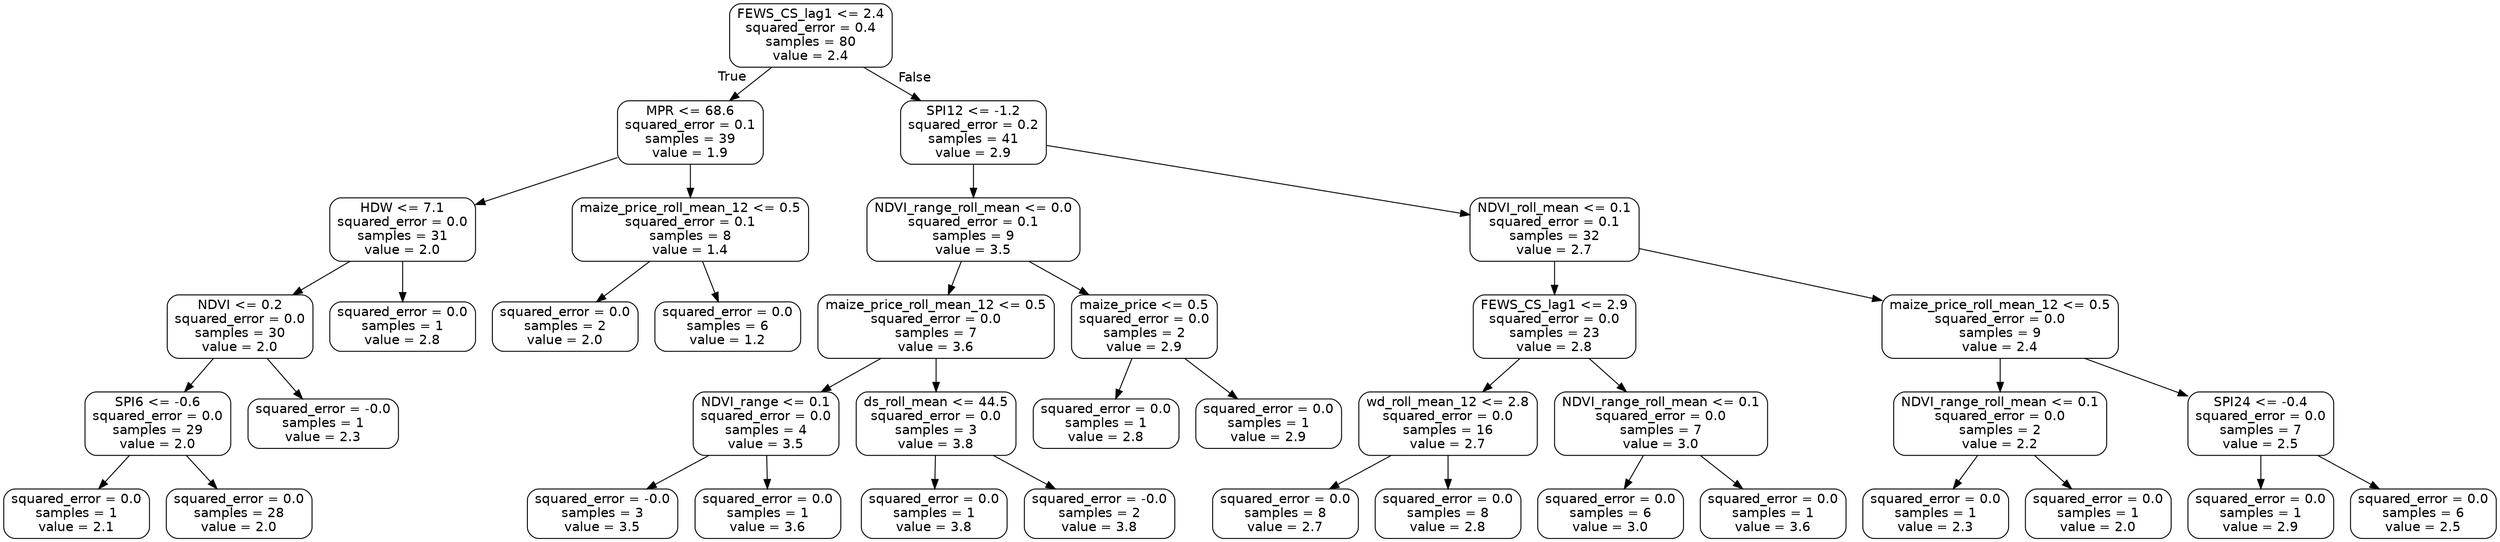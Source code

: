 digraph Tree {
node [shape=box, style="rounded", color="black", fontname="helvetica"] ;
edge [fontname="helvetica"] ;
0 [label="FEWS_CS_lag1 <= 2.4\nsquared_error = 0.4\nsamples = 80\nvalue = 2.4"] ;
1 [label="MPR <= 68.6\nsquared_error = 0.1\nsamples = 39\nvalue = 1.9"] ;
0 -> 1 [labeldistance=2.5, labelangle=45, headlabel="True"] ;
2 [label="HDW <= 7.1\nsquared_error = 0.0\nsamples = 31\nvalue = 2.0"] ;
1 -> 2 ;
3 [label="NDVI <= 0.2\nsquared_error = 0.0\nsamples = 30\nvalue = 2.0"] ;
2 -> 3 ;
4 [label="SPI6 <= -0.6\nsquared_error = 0.0\nsamples = 29\nvalue = 2.0"] ;
3 -> 4 ;
5 [label="squared_error = 0.0\nsamples = 1\nvalue = 2.1"] ;
4 -> 5 ;
6 [label="squared_error = 0.0\nsamples = 28\nvalue = 2.0"] ;
4 -> 6 ;
7 [label="squared_error = -0.0\nsamples = 1\nvalue = 2.3"] ;
3 -> 7 ;
8 [label="squared_error = 0.0\nsamples = 1\nvalue = 2.8"] ;
2 -> 8 ;
9 [label="maize_price_roll_mean_12 <= 0.5\nsquared_error = 0.1\nsamples = 8\nvalue = 1.4"] ;
1 -> 9 ;
10 [label="squared_error = 0.0\nsamples = 2\nvalue = 2.0"] ;
9 -> 10 ;
11 [label="squared_error = 0.0\nsamples = 6\nvalue = 1.2"] ;
9 -> 11 ;
12 [label="SPI12 <= -1.2\nsquared_error = 0.2\nsamples = 41\nvalue = 2.9"] ;
0 -> 12 [labeldistance=2.5, labelangle=-45, headlabel="False"] ;
13 [label="NDVI_range_roll_mean <= 0.0\nsquared_error = 0.1\nsamples = 9\nvalue = 3.5"] ;
12 -> 13 ;
14 [label="maize_price_roll_mean_12 <= 0.5\nsquared_error = 0.0\nsamples = 7\nvalue = 3.6"] ;
13 -> 14 ;
15 [label="NDVI_range <= 0.1\nsquared_error = 0.0\nsamples = 4\nvalue = 3.5"] ;
14 -> 15 ;
16 [label="squared_error = -0.0\nsamples = 3\nvalue = 3.5"] ;
15 -> 16 ;
17 [label="squared_error = 0.0\nsamples = 1\nvalue = 3.6"] ;
15 -> 17 ;
18 [label="ds_roll_mean <= 44.5\nsquared_error = 0.0\nsamples = 3\nvalue = 3.8"] ;
14 -> 18 ;
19 [label="squared_error = 0.0\nsamples = 1\nvalue = 3.8"] ;
18 -> 19 ;
20 [label="squared_error = -0.0\nsamples = 2\nvalue = 3.8"] ;
18 -> 20 ;
21 [label="maize_price <= 0.5\nsquared_error = 0.0\nsamples = 2\nvalue = 2.9"] ;
13 -> 21 ;
22 [label="squared_error = 0.0\nsamples = 1\nvalue = 2.8"] ;
21 -> 22 ;
23 [label="squared_error = 0.0\nsamples = 1\nvalue = 2.9"] ;
21 -> 23 ;
24 [label="NDVI_roll_mean <= 0.1\nsquared_error = 0.1\nsamples = 32\nvalue = 2.7"] ;
12 -> 24 ;
25 [label="FEWS_CS_lag1 <= 2.9\nsquared_error = 0.0\nsamples = 23\nvalue = 2.8"] ;
24 -> 25 ;
26 [label="wd_roll_mean_12 <= 2.8\nsquared_error = 0.0\nsamples = 16\nvalue = 2.7"] ;
25 -> 26 ;
27 [label="squared_error = 0.0\nsamples = 8\nvalue = 2.7"] ;
26 -> 27 ;
28 [label="squared_error = 0.0\nsamples = 8\nvalue = 2.8"] ;
26 -> 28 ;
29 [label="NDVI_range_roll_mean <= 0.1\nsquared_error = 0.0\nsamples = 7\nvalue = 3.0"] ;
25 -> 29 ;
30 [label="squared_error = 0.0\nsamples = 6\nvalue = 3.0"] ;
29 -> 30 ;
31 [label="squared_error = 0.0\nsamples = 1\nvalue = 3.6"] ;
29 -> 31 ;
32 [label="maize_price_roll_mean_12 <= 0.5\nsquared_error = 0.0\nsamples = 9\nvalue = 2.4"] ;
24 -> 32 ;
33 [label="NDVI_range_roll_mean <= 0.1\nsquared_error = 0.0\nsamples = 2\nvalue = 2.2"] ;
32 -> 33 ;
34 [label="squared_error = 0.0\nsamples = 1\nvalue = 2.3"] ;
33 -> 34 ;
35 [label="squared_error = 0.0\nsamples = 1\nvalue = 2.0"] ;
33 -> 35 ;
36 [label="SPI24 <= -0.4\nsquared_error = 0.0\nsamples = 7\nvalue = 2.5"] ;
32 -> 36 ;
37 [label="squared_error = 0.0\nsamples = 1\nvalue = 2.9"] ;
36 -> 37 ;
38 [label="squared_error = 0.0\nsamples = 6\nvalue = 2.5"] ;
36 -> 38 ;
}
